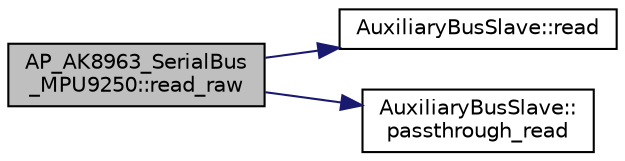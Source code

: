 digraph "AP_AK8963_SerialBus_MPU9250::read_raw"
{
 // INTERACTIVE_SVG=YES
  edge [fontname="Helvetica",fontsize="10",labelfontname="Helvetica",labelfontsize="10"];
  node [fontname="Helvetica",fontsize="10",shape=record];
  rankdir="LR";
  Node1 [label="AP_AK8963_SerialBus\l_MPU9250::read_raw",height=0.2,width=0.4,color="black", fillcolor="grey75", style="filled", fontcolor="black"];
  Node1 -> Node2 [color="midnightblue",fontsize="10",style="solid",fontname="Helvetica"];
  Node2 [label="AuxiliaryBusSlave::read",height=0.2,width=0.4,color="black", fillcolor="white", style="filled",URL="$classAuxiliaryBusSlave.html#abb847e9c4812ab97b753a0102cad2f66"];
  Node1 -> Node3 [color="midnightblue",fontsize="10",style="solid",fontname="Helvetica"];
  Node3 [label="AuxiliaryBusSlave::\lpassthrough_read",height=0.2,width=0.4,color="black", fillcolor="white", style="filled",URL="$classAuxiliaryBusSlave.html#af7418c4dfa57f80bf0f4eba9258316e5"];
}
